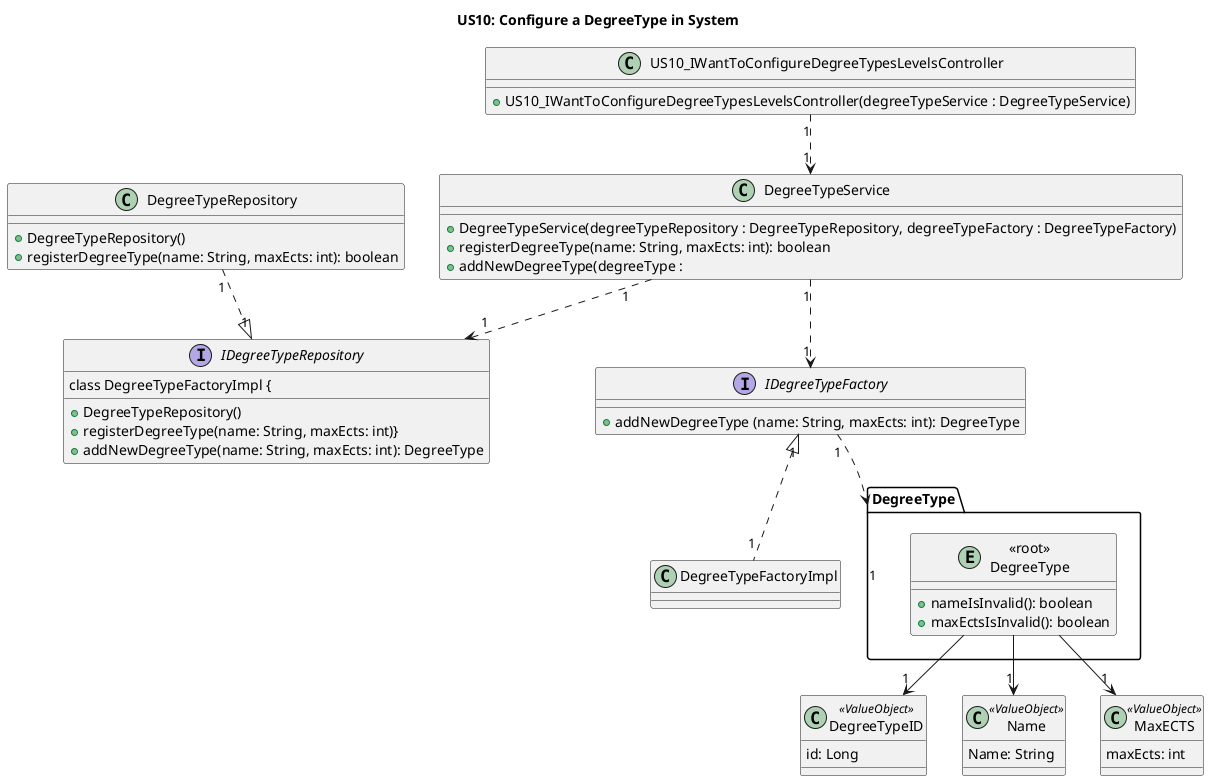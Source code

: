 @startuml
title US10: Configure a DegreeType in System

class US10_IWantToConfigureDegreeTypesLevelsController {
     +US10_IWantToConfigureDegreeTypesLevelsController(degreeTypeService : DegreeTypeService)
}

class DegreeTypeService {
    +DegreeTypeService(degreeTypeRepository : DegreeTypeRepository, degreeTypeFactory : DegreeTypeFactory)
    +registerDegreeType(name: String, maxEcts: int): boolean
    +addNewDegreeType(degreeType :
}

package "DegreeType" {
entity "<<root>>\nDegreeType"  {
    + nameIsInvalid(): boolean
    + maxEctsIsInvalid(): boolean

    }
}

class DegreeTypeID <<ValueObject>> {
    id: Long
        }

class Name <<ValueObject>> {
            Name: String
                }

class MaxECTS <<ValueObject>> {
            maxEcts: int
                }

class DegreeTypeRepository {
    +DegreeTypeRepository()
    +registerDegreeType(name: String, maxEcts: int): boolean
}

interface IDegreeTypeRepository {
    +DegreeTypeRepository()
    +registerDegreeType(name: String, maxEcts: int)}

class DegreeTypeFactoryImpl {
    +addNewDegreeType(name: String, maxEcts: int): DegreeType
}

interface IDegreeTypeFactory {
    +addNewDegreeType (name: String, maxEcts: int): DegreeType
    }


US10_IWantToConfigureDegreeTypesLevelsController "1" ..> "1" DegreeTypeService
DegreeTypeService "1" ..> "1" IDegreeTypeRepository
DegreeTypeService "1" ..> "1" IDegreeTypeFactory
IDegreeTypeFactory "1" ..> "1" DegreeType
IDegreeTypeFactory "1" <|.. "1" DegreeTypeFactoryImpl
DegreeTypeRepository "1" ..|> "1" IDegreeTypeRepository
"<<root>>\nDegreeType" --> "1" DegreeTypeID
"<<root>>\nDegreeType" --> "1" Name
"<<root>>\nDegreeType" --> "1" MaxECTS



@enduml
